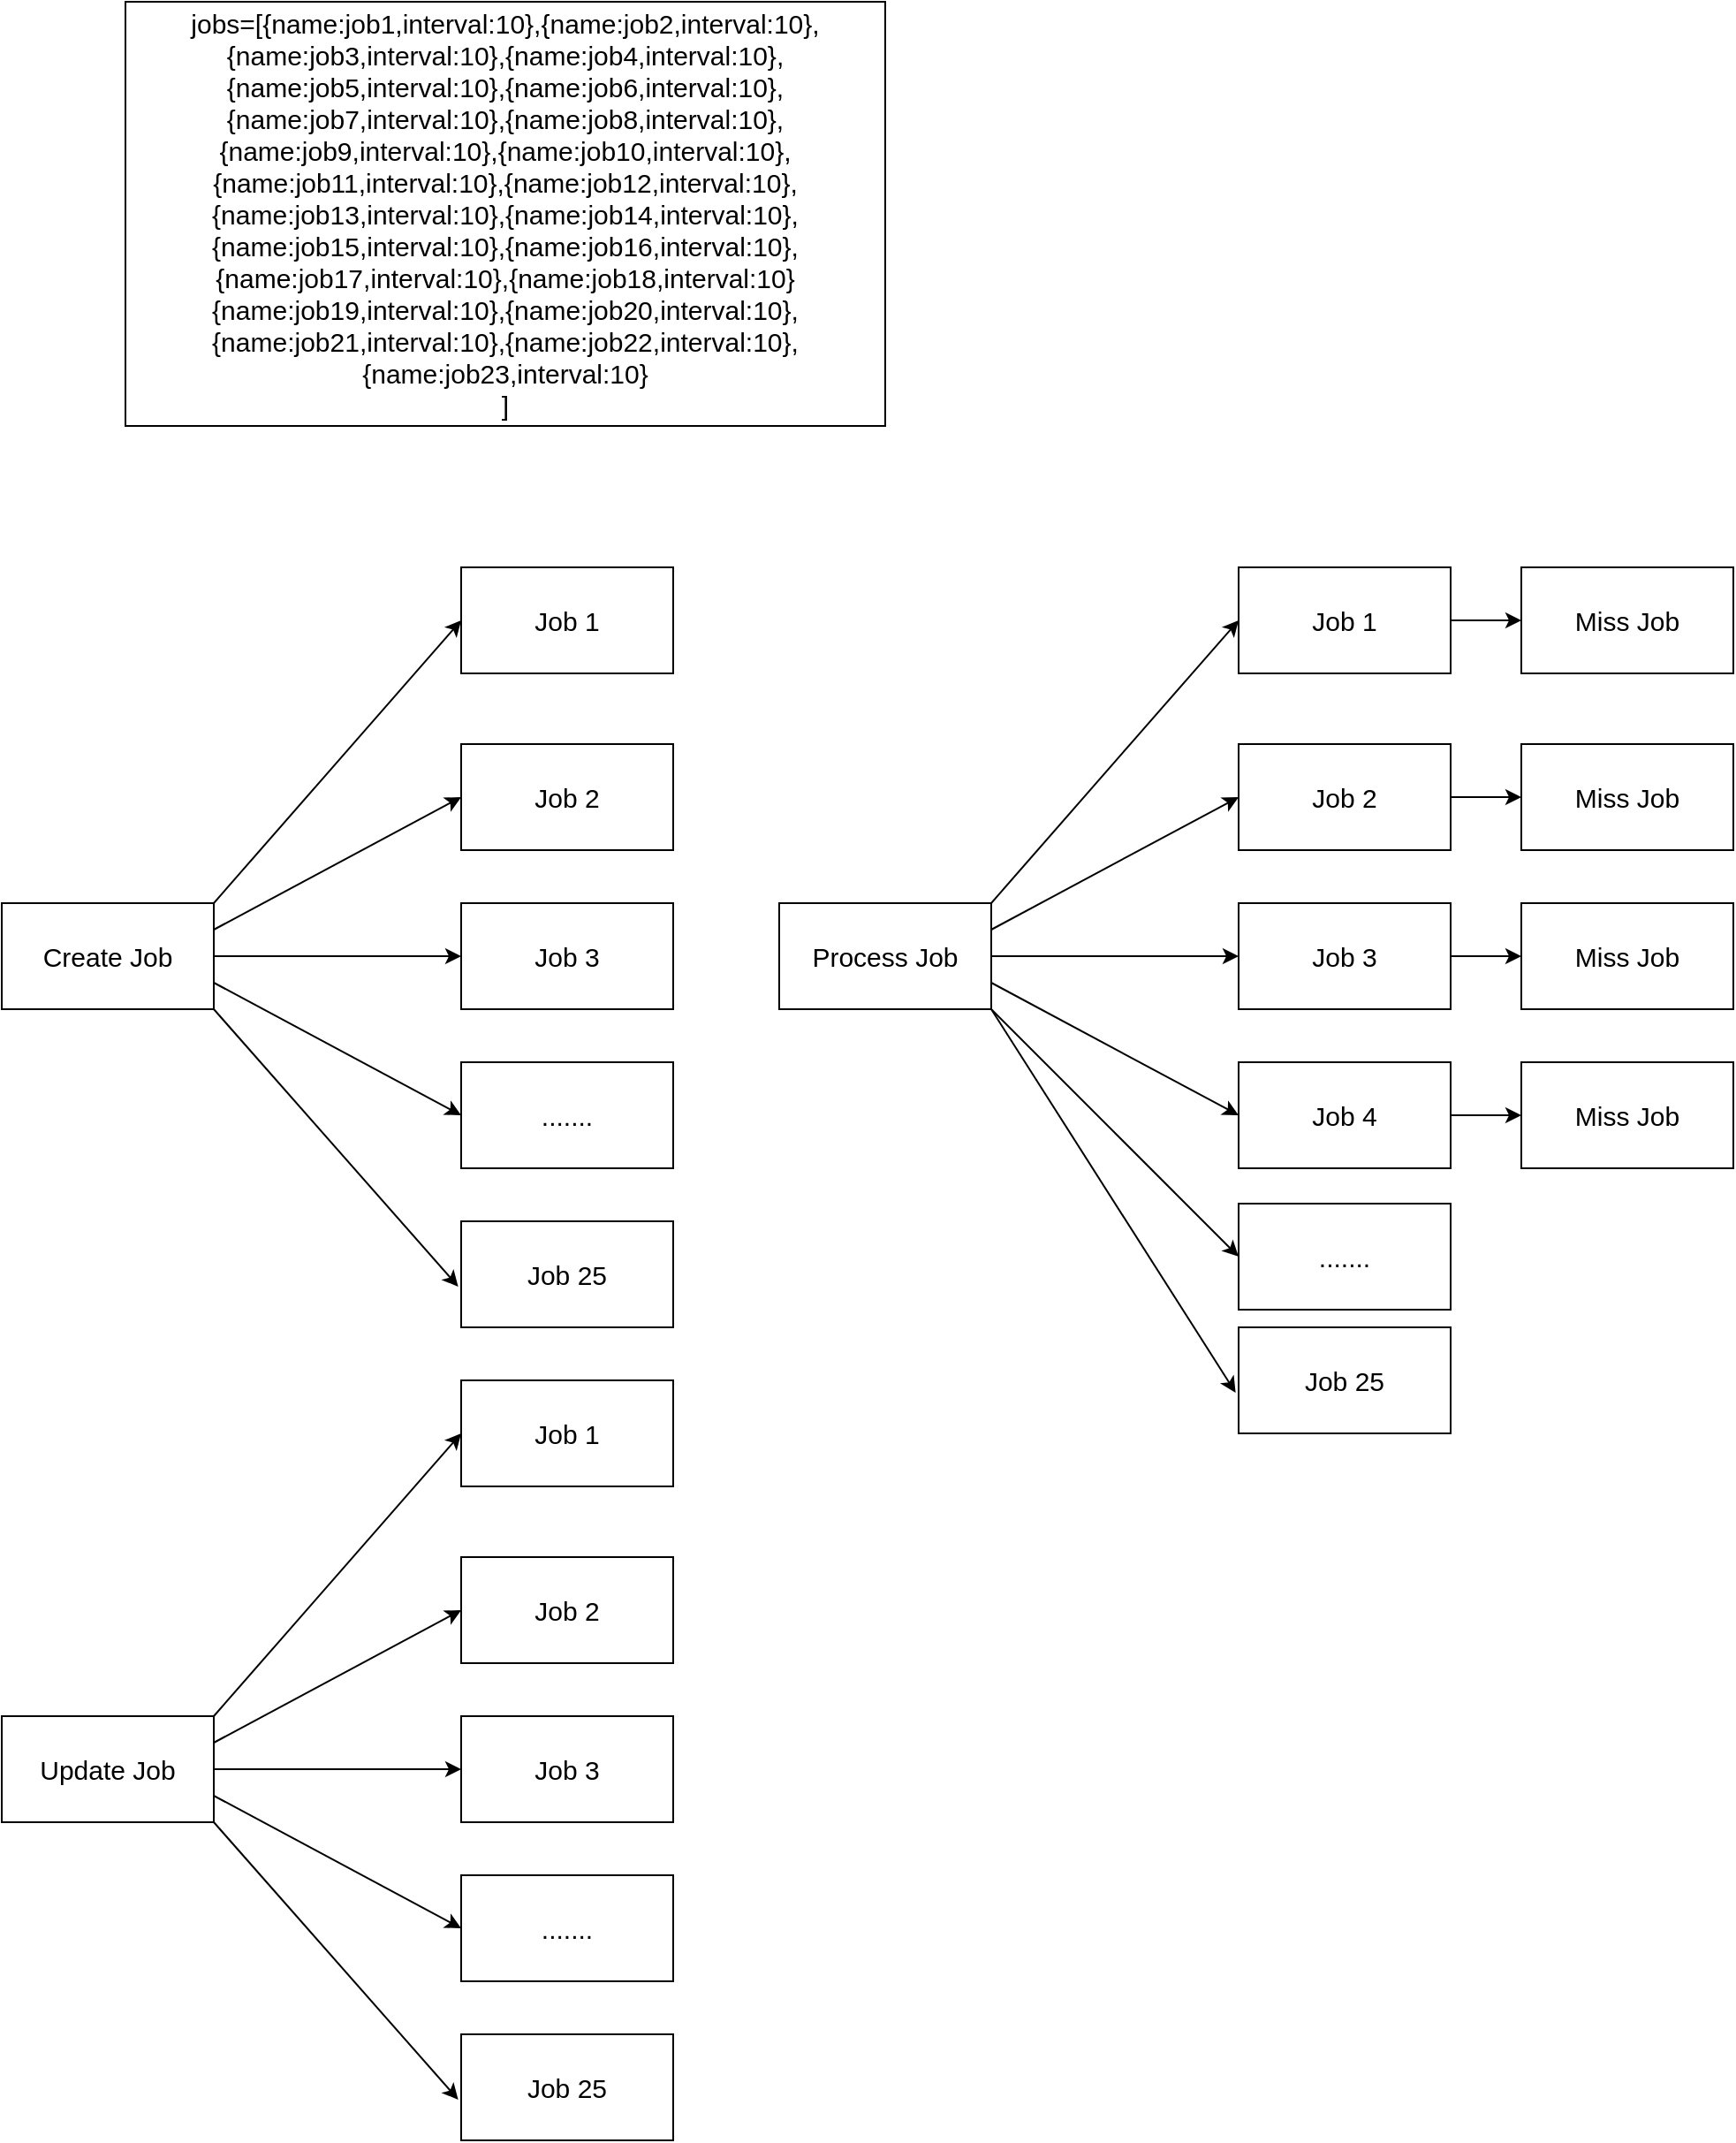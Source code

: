 <mxfile version="20.5.3" type="github">
  <diagram id="snrbQYV0I0txxKWUja8V" name="Page-1">
    <mxGraphModel dx="981" dy="961" grid="1" gridSize="10" guides="1" tooltips="1" connect="1" arrows="1" fold="1" page="1" pageScale="1" pageWidth="583" pageHeight="413" math="0" shadow="0">
      <root>
        <mxCell id="0" />
        <mxCell id="1" parent="0" />
        <mxCell id="8Ti1AulRLpCf9RsncprA-1" value="&lt;font style=&quot;font-size: 15px;&quot;&gt;jobs=[{name:job1,interval:10},{name:job2,interval:10},&lt;span style=&quot;&quot;&gt;{name:job3,interval:10},&lt;/span&gt;{name:job4,interval:10},{name:job5,interval:10},{name:job6,interval:10},{name:job7,interval:10},{name:job8,interval:10},{name:job9,interval:10},{name:job10,interval:10},{name:job11,interval:10},{name:job12,interval:10},{name:job13,interval:10},{name:job14,interval:10},{name:job15,interval:10},{name:job16,interval:10},&lt;br&gt;{name:job17,interval:10},{name:job18,interval:10}&lt;br&gt;{name:job19,interval:10},{name:job20,interval:10},&lt;br&gt;{name:job21,interval:10},{name:job22,interval:10},&lt;br&gt;{name:job23,interval:10}&lt;br&gt;]&lt;/font&gt;" style="rounded=0;whiteSpace=wrap;html=1;" vertex="1" parent="1">
          <mxGeometry x="90" y="-180" width="430" height="240" as="geometry" />
        </mxCell>
        <mxCell id="8Ti1AulRLpCf9RsncprA-22" value="Create Job" style="rounded=0;whiteSpace=wrap;html=1;fontSize=15;" vertex="1" parent="1">
          <mxGeometry x="20" y="330" width="120" height="60" as="geometry" />
        </mxCell>
        <mxCell id="8Ti1AulRLpCf9RsncprA-23" value="Job 1" style="rounded=0;whiteSpace=wrap;html=1;fontSize=15;" vertex="1" parent="1">
          <mxGeometry x="280" y="140" width="120" height="60" as="geometry" />
        </mxCell>
        <mxCell id="8Ti1AulRLpCf9RsncprA-24" value="Job 2" style="rounded=0;whiteSpace=wrap;html=1;fontSize=15;" vertex="1" parent="1">
          <mxGeometry x="280" y="240" width="120" height="60" as="geometry" />
        </mxCell>
        <mxCell id="8Ti1AulRLpCf9RsncprA-25" value="Job 3" style="rounded=0;whiteSpace=wrap;html=1;fontSize=15;" vertex="1" parent="1">
          <mxGeometry x="280" y="330" width="120" height="60" as="geometry" />
        </mxCell>
        <mxCell id="8Ti1AulRLpCf9RsncprA-27" value="......." style="rounded=0;whiteSpace=wrap;html=1;fontSize=15;" vertex="1" parent="1">
          <mxGeometry x="280" y="420" width="120" height="60" as="geometry" />
        </mxCell>
        <mxCell id="8Ti1AulRLpCf9RsncprA-28" value="Job 25" style="rounded=0;whiteSpace=wrap;html=1;fontSize=15;" vertex="1" parent="1">
          <mxGeometry x="280" y="510" width="120" height="60" as="geometry" />
        </mxCell>
        <mxCell id="8Ti1AulRLpCf9RsncprA-30" value="" style="endArrow=classic;html=1;rounded=0;fontSize=15;exitX=1;exitY=0;exitDx=0;exitDy=0;entryX=0;entryY=0.5;entryDx=0;entryDy=0;" edge="1" parent="1" source="8Ti1AulRLpCf9RsncprA-22" target="8Ti1AulRLpCf9RsncprA-23">
          <mxGeometry width="50" height="50" relative="1" as="geometry">
            <mxPoint x="510" y="290" as="sourcePoint" />
            <mxPoint x="560" y="240" as="targetPoint" />
          </mxGeometry>
        </mxCell>
        <mxCell id="8Ti1AulRLpCf9RsncprA-31" value="" style="endArrow=classic;html=1;rounded=0;fontSize=15;exitX=1;exitY=0.25;exitDx=0;exitDy=0;entryX=0;entryY=0.5;entryDx=0;entryDy=0;" edge="1" parent="1" source="8Ti1AulRLpCf9RsncprA-22" target="8Ti1AulRLpCf9RsncprA-24">
          <mxGeometry width="50" height="50" relative="1" as="geometry">
            <mxPoint x="510" y="290" as="sourcePoint" />
            <mxPoint x="560" y="240" as="targetPoint" />
          </mxGeometry>
        </mxCell>
        <mxCell id="8Ti1AulRLpCf9RsncprA-32" value="" style="endArrow=classic;html=1;rounded=0;fontSize=15;exitX=1;exitY=0.5;exitDx=0;exitDy=0;entryX=0;entryY=0.5;entryDx=0;entryDy=0;" edge="1" parent="1" source="8Ti1AulRLpCf9RsncprA-22" target="8Ti1AulRLpCf9RsncprA-25">
          <mxGeometry width="50" height="50" relative="1" as="geometry">
            <mxPoint x="510" y="290" as="sourcePoint" />
            <mxPoint x="560" y="240" as="targetPoint" />
          </mxGeometry>
        </mxCell>
        <mxCell id="8Ti1AulRLpCf9RsncprA-33" value="" style="endArrow=classic;html=1;rounded=0;fontSize=15;exitX=1;exitY=0.75;exitDx=0;exitDy=0;entryX=0;entryY=0.5;entryDx=0;entryDy=0;" edge="1" parent="1" source="8Ti1AulRLpCf9RsncprA-22" target="8Ti1AulRLpCf9RsncprA-27">
          <mxGeometry width="50" height="50" relative="1" as="geometry">
            <mxPoint x="510" y="360" as="sourcePoint" />
            <mxPoint x="560" y="310" as="targetPoint" />
          </mxGeometry>
        </mxCell>
        <mxCell id="8Ti1AulRLpCf9RsncprA-34" value="" style="endArrow=classic;html=1;rounded=0;fontSize=15;exitX=1;exitY=1;exitDx=0;exitDy=0;entryX=-0.014;entryY=0.616;entryDx=0;entryDy=0;entryPerimeter=0;" edge="1" parent="1" source="8Ti1AulRLpCf9RsncprA-22" target="8Ti1AulRLpCf9RsncprA-28">
          <mxGeometry width="50" height="50" relative="1" as="geometry">
            <mxPoint x="510" y="360" as="sourcePoint" />
            <mxPoint x="560" y="310" as="targetPoint" />
          </mxGeometry>
        </mxCell>
        <mxCell id="8Ti1AulRLpCf9RsncprA-35" value="Process Job" style="rounded=0;whiteSpace=wrap;html=1;fontSize=15;" vertex="1" parent="1">
          <mxGeometry x="460" y="330" width="120" height="60" as="geometry" />
        </mxCell>
        <mxCell id="8Ti1AulRLpCf9RsncprA-51" value="" style="edgeStyle=orthogonalEdgeStyle;rounded=0;orthogonalLoop=1;jettySize=auto;html=1;fontSize=15;" edge="1" parent="1" source="8Ti1AulRLpCf9RsncprA-36" target="8Ti1AulRLpCf9RsncprA-47">
          <mxGeometry relative="1" as="geometry" />
        </mxCell>
        <mxCell id="8Ti1AulRLpCf9RsncprA-36" value="Job 1" style="rounded=0;whiteSpace=wrap;html=1;fontSize=15;" vertex="1" parent="1">
          <mxGeometry x="720" y="140" width="120" height="60" as="geometry" />
        </mxCell>
        <mxCell id="8Ti1AulRLpCf9RsncprA-52" value="" style="edgeStyle=orthogonalEdgeStyle;rounded=0;orthogonalLoop=1;jettySize=auto;html=1;fontSize=15;" edge="1" parent="1" source="8Ti1AulRLpCf9RsncprA-37" target="8Ti1AulRLpCf9RsncprA-48">
          <mxGeometry relative="1" as="geometry" />
        </mxCell>
        <mxCell id="8Ti1AulRLpCf9RsncprA-37" value="Job 2" style="rounded=0;whiteSpace=wrap;html=1;fontSize=15;" vertex="1" parent="1">
          <mxGeometry x="720" y="240" width="120" height="60" as="geometry" />
        </mxCell>
        <mxCell id="8Ti1AulRLpCf9RsncprA-53" value="" style="edgeStyle=orthogonalEdgeStyle;rounded=0;orthogonalLoop=1;jettySize=auto;html=1;fontSize=15;" edge="1" parent="1" source="8Ti1AulRLpCf9RsncprA-38" target="8Ti1AulRLpCf9RsncprA-49">
          <mxGeometry relative="1" as="geometry" />
        </mxCell>
        <mxCell id="8Ti1AulRLpCf9RsncprA-38" value="Job 3" style="rounded=0;whiteSpace=wrap;html=1;fontSize=15;" vertex="1" parent="1">
          <mxGeometry x="720" y="330" width="120" height="60" as="geometry" />
        </mxCell>
        <mxCell id="8Ti1AulRLpCf9RsncprA-40" value="Job 25" style="rounded=0;whiteSpace=wrap;html=1;fontSize=15;" vertex="1" parent="1">
          <mxGeometry x="720" y="570" width="120" height="60" as="geometry" />
        </mxCell>
        <mxCell id="8Ti1AulRLpCf9RsncprA-41" value="" style="endArrow=classic;html=1;rounded=0;fontSize=15;exitX=1;exitY=0;exitDx=0;exitDy=0;entryX=0;entryY=0.5;entryDx=0;entryDy=0;" edge="1" parent="1" source="8Ti1AulRLpCf9RsncprA-35" target="8Ti1AulRLpCf9RsncprA-36">
          <mxGeometry width="50" height="50" relative="1" as="geometry">
            <mxPoint x="950" y="290" as="sourcePoint" />
            <mxPoint x="1000" y="240" as="targetPoint" />
          </mxGeometry>
        </mxCell>
        <mxCell id="8Ti1AulRLpCf9RsncprA-42" value="" style="endArrow=classic;html=1;rounded=0;fontSize=15;exitX=1;exitY=0.25;exitDx=0;exitDy=0;entryX=0;entryY=0.5;entryDx=0;entryDy=0;" edge="1" parent="1" source="8Ti1AulRLpCf9RsncprA-35" target="8Ti1AulRLpCf9RsncprA-37">
          <mxGeometry width="50" height="50" relative="1" as="geometry">
            <mxPoint x="950" y="290" as="sourcePoint" />
            <mxPoint x="1000" y="240" as="targetPoint" />
          </mxGeometry>
        </mxCell>
        <mxCell id="8Ti1AulRLpCf9RsncprA-43" value="" style="endArrow=classic;html=1;rounded=0;fontSize=15;exitX=1;exitY=0.5;exitDx=0;exitDy=0;entryX=0;entryY=0.5;entryDx=0;entryDy=0;" edge="1" parent="1" source="8Ti1AulRLpCf9RsncprA-35" target="8Ti1AulRLpCf9RsncprA-38">
          <mxGeometry width="50" height="50" relative="1" as="geometry">
            <mxPoint x="950" y="290" as="sourcePoint" />
            <mxPoint x="1000" y="240" as="targetPoint" />
          </mxGeometry>
        </mxCell>
        <mxCell id="8Ti1AulRLpCf9RsncprA-44" value="" style="endArrow=classic;html=1;rounded=0;fontSize=15;exitX=1;exitY=0.75;exitDx=0;exitDy=0;entryX=0;entryY=0.5;entryDx=0;entryDy=0;" edge="1" parent="1" source="8Ti1AulRLpCf9RsncprA-35">
          <mxGeometry width="50" height="50" relative="1" as="geometry">
            <mxPoint x="950" y="360" as="sourcePoint" />
            <mxPoint x="720" y="450" as="targetPoint" />
          </mxGeometry>
        </mxCell>
        <mxCell id="8Ti1AulRLpCf9RsncprA-45" value="" style="endArrow=classic;html=1;rounded=0;fontSize=15;exitX=1;exitY=1;exitDx=0;exitDy=0;entryX=-0.014;entryY=0.616;entryDx=0;entryDy=0;entryPerimeter=0;" edge="1" parent="1" source="8Ti1AulRLpCf9RsncprA-35" target="8Ti1AulRLpCf9RsncprA-40">
          <mxGeometry width="50" height="50" relative="1" as="geometry">
            <mxPoint x="950" y="360" as="sourcePoint" />
            <mxPoint x="1000" y="310" as="targetPoint" />
          </mxGeometry>
        </mxCell>
        <mxCell id="8Ti1AulRLpCf9RsncprA-54" value="" style="edgeStyle=orthogonalEdgeStyle;rounded=0;orthogonalLoop=1;jettySize=auto;html=1;fontSize=15;" edge="1" parent="1" source="8Ti1AulRLpCf9RsncprA-46" target="8Ti1AulRLpCf9RsncprA-50">
          <mxGeometry relative="1" as="geometry" />
        </mxCell>
        <mxCell id="8Ti1AulRLpCf9RsncprA-46" value="Job 4" style="rounded=0;whiteSpace=wrap;html=1;fontSize=15;" vertex="1" parent="1">
          <mxGeometry x="720" y="420" width="120" height="60" as="geometry" />
        </mxCell>
        <mxCell id="8Ti1AulRLpCf9RsncprA-47" value="Miss Job" style="rounded=0;whiteSpace=wrap;html=1;fontSize=15;" vertex="1" parent="1">
          <mxGeometry x="880" y="140" width="120" height="60" as="geometry" />
        </mxCell>
        <mxCell id="8Ti1AulRLpCf9RsncprA-48" value="Miss Job" style="rounded=0;whiteSpace=wrap;html=1;fontSize=15;" vertex="1" parent="1">
          <mxGeometry x="880" y="240" width="120" height="60" as="geometry" />
        </mxCell>
        <mxCell id="8Ti1AulRLpCf9RsncprA-49" value="Miss Job" style="rounded=0;whiteSpace=wrap;html=1;fontSize=15;" vertex="1" parent="1">
          <mxGeometry x="880" y="330" width="120" height="60" as="geometry" />
        </mxCell>
        <mxCell id="8Ti1AulRLpCf9RsncprA-50" value="Miss Job" style="rounded=0;whiteSpace=wrap;html=1;fontSize=15;" vertex="1" parent="1">
          <mxGeometry x="880" y="420" width="120" height="60" as="geometry" />
        </mxCell>
        <mxCell id="8Ti1AulRLpCf9RsncprA-55" value="......." style="rounded=0;whiteSpace=wrap;html=1;fontSize=15;" vertex="1" parent="1">
          <mxGeometry x="720" y="500" width="120" height="60" as="geometry" />
        </mxCell>
        <mxCell id="8Ti1AulRLpCf9RsncprA-56" value="" style="endArrow=classic;html=1;rounded=0;fontSize=15;exitX=1;exitY=1;exitDx=0;exitDy=0;entryX=0;entryY=0.5;entryDx=0;entryDy=0;" edge="1" parent="1" source="8Ti1AulRLpCf9RsncprA-35" target="8Ti1AulRLpCf9RsncprA-55">
          <mxGeometry width="50" height="50" relative="1" as="geometry">
            <mxPoint x="690" y="480" as="sourcePoint" />
            <mxPoint x="740" y="430" as="targetPoint" />
          </mxGeometry>
        </mxCell>
        <mxCell id="8Ti1AulRLpCf9RsncprA-57" value="Update Job" style="rounded=0;whiteSpace=wrap;html=1;fontSize=15;" vertex="1" parent="1">
          <mxGeometry x="20" y="790" width="120" height="60" as="geometry" />
        </mxCell>
        <mxCell id="8Ti1AulRLpCf9RsncprA-58" value="Job 1" style="rounded=0;whiteSpace=wrap;html=1;fontSize=15;" vertex="1" parent="1">
          <mxGeometry x="280" y="600" width="120" height="60" as="geometry" />
        </mxCell>
        <mxCell id="8Ti1AulRLpCf9RsncprA-59" value="Job 2" style="rounded=0;whiteSpace=wrap;html=1;fontSize=15;" vertex="1" parent="1">
          <mxGeometry x="280" y="700" width="120" height="60" as="geometry" />
        </mxCell>
        <mxCell id="8Ti1AulRLpCf9RsncprA-60" value="Job 3" style="rounded=0;whiteSpace=wrap;html=1;fontSize=15;" vertex="1" parent="1">
          <mxGeometry x="280" y="790" width="120" height="60" as="geometry" />
        </mxCell>
        <mxCell id="8Ti1AulRLpCf9RsncprA-61" value="......." style="rounded=0;whiteSpace=wrap;html=1;fontSize=15;" vertex="1" parent="1">
          <mxGeometry x="280" y="880" width="120" height="60" as="geometry" />
        </mxCell>
        <mxCell id="8Ti1AulRLpCf9RsncprA-62" value="Job 25" style="rounded=0;whiteSpace=wrap;html=1;fontSize=15;" vertex="1" parent="1">
          <mxGeometry x="280" y="970" width="120" height="60" as="geometry" />
        </mxCell>
        <mxCell id="8Ti1AulRLpCf9RsncprA-63" value="" style="endArrow=classic;html=1;rounded=0;fontSize=15;exitX=1;exitY=0;exitDx=0;exitDy=0;entryX=0;entryY=0.5;entryDx=0;entryDy=0;" edge="1" parent="1" source="8Ti1AulRLpCf9RsncprA-57" target="8Ti1AulRLpCf9RsncprA-58">
          <mxGeometry width="50" height="50" relative="1" as="geometry">
            <mxPoint x="510" y="750" as="sourcePoint" />
            <mxPoint x="560" y="700" as="targetPoint" />
          </mxGeometry>
        </mxCell>
        <mxCell id="8Ti1AulRLpCf9RsncprA-64" value="" style="endArrow=classic;html=1;rounded=0;fontSize=15;exitX=1;exitY=0.25;exitDx=0;exitDy=0;entryX=0;entryY=0.5;entryDx=0;entryDy=0;" edge="1" parent="1" source="8Ti1AulRLpCf9RsncprA-57" target="8Ti1AulRLpCf9RsncprA-59">
          <mxGeometry width="50" height="50" relative="1" as="geometry">
            <mxPoint x="510" y="750" as="sourcePoint" />
            <mxPoint x="560" y="700" as="targetPoint" />
          </mxGeometry>
        </mxCell>
        <mxCell id="8Ti1AulRLpCf9RsncprA-65" value="" style="endArrow=classic;html=1;rounded=0;fontSize=15;exitX=1;exitY=0.5;exitDx=0;exitDy=0;entryX=0;entryY=0.5;entryDx=0;entryDy=0;" edge="1" parent="1" source="8Ti1AulRLpCf9RsncprA-57" target="8Ti1AulRLpCf9RsncprA-60">
          <mxGeometry width="50" height="50" relative="1" as="geometry">
            <mxPoint x="510" y="750" as="sourcePoint" />
            <mxPoint x="560" y="700" as="targetPoint" />
          </mxGeometry>
        </mxCell>
        <mxCell id="8Ti1AulRLpCf9RsncprA-66" value="" style="endArrow=classic;html=1;rounded=0;fontSize=15;exitX=1;exitY=0.75;exitDx=0;exitDy=0;entryX=0;entryY=0.5;entryDx=0;entryDy=0;" edge="1" parent="1" source="8Ti1AulRLpCf9RsncprA-57" target="8Ti1AulRLpCf9RsncprA-61">
          <mxGeometry width="50" height="50" relative="1" as="geometry">
            <mxPoint x="510" y="820" as="sourcePoint" />
            <mxPoint x="560" y="770" as="targetPoint" />
          </mxGeometry>
        </mxCell>
        <mxCell id="8Ti1AulRLpCf9RsncprA-67" value="" style="endArrow=classic;html=1;rounded=0;fontSize=15;exitX=1;exitY=1;exitDx=0;exitDy=0;entryX=-0.014;entryY=0.616;entryDx=0;entryDy=0;entryPerimeter=0;" edge="1" parent="1" source="8Ti1AulRLpCf9RsncprA-57" target="8Ti1AulRLpCf9RsncprA-62">
          <mxGeometry width="50" height="50" relative="1" as="geometry">
            <mxPoint x="510" y="820" as="sourcePoint" />
            <mxPoint x="560" y="770" as="targetPoint" />
          </mxGeometry>
        </mxCell>
      </root>
    </mxGraphModel>
  </diagram>
</mxfile>
